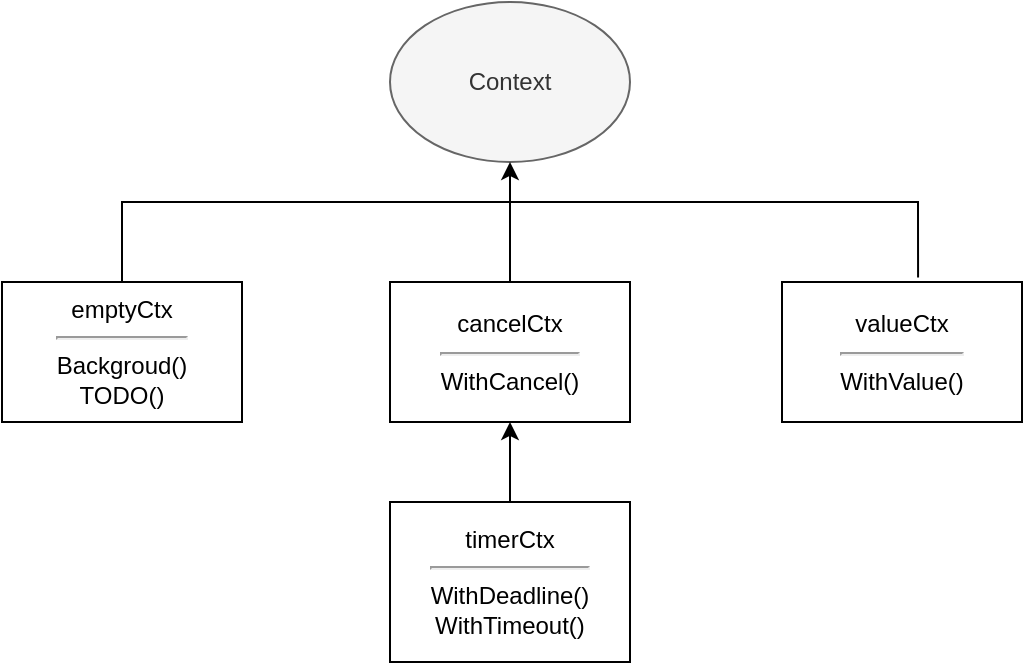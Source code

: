 <mxfile version="20.2.3" type="device"><diagram id="uYBsbG0KY7WGqpTIyN3O" name="第 1 页"><mxGraphModel dx="1056" dy="667" grid="1" gridSize="10" guides="1" tooltips="1" connect="1" arrows="1" fold="1" page="1" pageScale="1" pageWidth="827" pageHeight="1169" math="0" shadow="0"><root><mxCell id="0"/><mxCell id="1" parent="0"/><mxCell id="Mb_DB1eCrP20v11Moz0y-5" value="Context" style="ellipse;whiteSpace=wrap;html=1;fillColor=#f5f5f5;strokeColor=#666666;fontColor=#333333;" parent="1" vertex="1"><mxGeometry x="354" y="50" width="120" height="80" as="geometry"/></mxCell><mxCell id="Mb_DB1eCrP20v11Moz0y-7" value="emptyCtx&lt;hr&gt;Backgroud()&lt;br&gt;TODO()" style="rounded=0;whiteSpace=wrap;html=1;" parent="1" vertex="1"><mxGeometry x="160" y="190" width="120" height="70" as="geometry"/></mxCell><mxCell id="Mb_DB1eCrP20v11Moz0y-13" value="" style="edgeStyle=orthogonalEdgeStyle;rounded=0;orthogonalLoop=1;jettySize=auto;html=1;" parent="1" source="Mb_DB1eCrP20v11Moz0y-8" target="Mb_DB1eCrP20v11Moz0y-5" edge="1"><mxGeometry relative="1" as="geometry"/></mxCell><mxCell id="Mb_DB1eCrP20v11Moz0y-8" value="cancelCtx&lt;br&gt;&lt;hr&gt;WithCancel()" style="rounded=0;whiteSpace=wrap;html=1;" parent="1" vertex="1"><mxGeometry x="354" y="190" width="120" height="70" as="geometry"/></mxCell><mxCell id="Mb_DB1eCrP20v11Moz0y-9" value="valueCtx&lt;br&gt;&lt;hr&gt;WithValue()" style="rounded=0;whiteSpace=wrap;html=1;" parent="1" vertex="1"><mxGeometry x="550" y="190" width="120" height="70" as="geometry"/></mxCell><mxCell id="Mb_DB1eCrP20v11Moz0y-14" value="" style="edgeStyle=orthogonalEdgeStyle;rounded=0;orthogonalLoop=1;jettySize=auto;html=1;" parent="1" source="Mb_DB1eCrP20v11Moz0y-10" target="Mb_DB1eCrP20v11Moz0y-8" edge="1"><mxGeometry relative="1" as="geometry"/></mxCell><mxCell id="Mb_DB1eCrP20v11Moz0y-10" value="timerCtx&lt;br&gt;&lt;hr&gt;WithDeadline()&lt;br&gt;WithTimeout()" style="rounded=0;whiteSpace=wrap;html=1;" parent="1" vertex="1"><mxGeometry x="354" y="300" width="120" height="80" as="geometry"/></mxCell><mxCell id="Mb_DB1eCrP20v11Moz0y-12" value="" style="endArrow=none;html=1;rounded=0;exitX=0.5;exitY=0;exitDx=0;exitDy=0;entryX=0.567;entryY=-0.033;entryDx=0;entryDy=0;entryPerimeter=0;" parent="1" source="Mb_DB1eCrP20v11Moz0y-7" target="Mb_DB1eCrP20v11Moz0y-9" edge="1"><mxGeometry width="50" height="50" relative="1" as="geometry"><mxPoint x="220" y="170" as="sourcePoint"/><mxPoint x="610" y="150" as="targetPoint"/><Array as="points"><mxPoint x="220" y="150"/><mxPoint x="618" y="150"/></Array></mxGeometry></mxCell></root></mxGraphModel></diagram></mxfile>